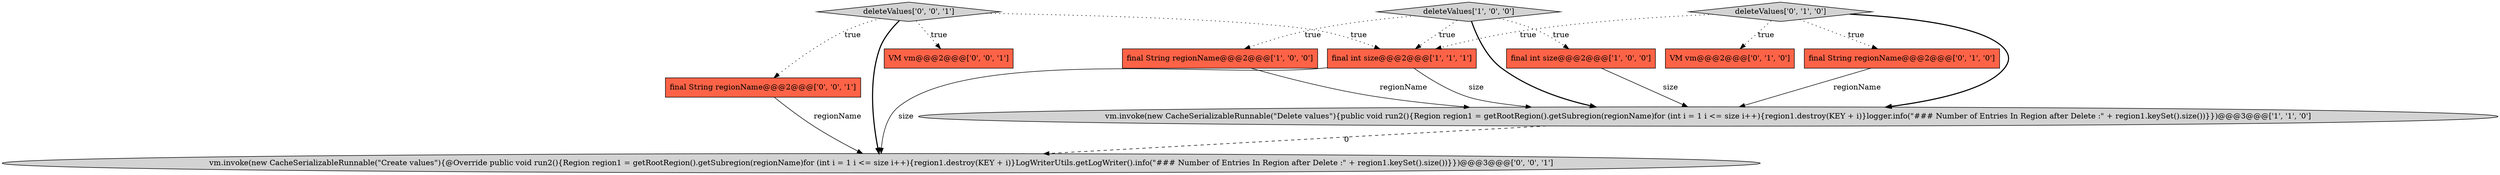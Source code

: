digraph {
10 [style = filled, label = "vm.invoke(new CacheSerializableRunnable(\"Create values\"){@Override public void run2(){Region region1 = getRootRegion().getSubregion(regionName)for (int i = 1 i <= size i++){region1.destroy(KEY + i)}LogWriterUtils.getLogWriter().info(\"### Number of Entries In Region after Delete :\" + region1.keySet().size())}})@@@3@@@['0', '0', '1']", fillcolor = lightgray, shape = ellipse image = "AAA0AAABBB3BBB"];
5 [style = filled, label = "VM vm@@@2@@@['0', '1', '0']", fillcolor = tomato, shape = box image = "AAA0AAABBB2BBB"];
6 [style = filled, label = "final String regionName@@@2@@@['0', '1', '0']", fillcolor = tomato, shape = box image = "AAA0AAABBB2BBB"];
4 [style = filled, label = "final int size@@@2@@@['1', '1', '1']", fillcolor = tomato, shape = box image = "AAA0AAABBB1BBB"];
9 [style = filled, label = "VM vm@@@2@@@['0', '0', '1']", fillcolor = tomato, shape = box image = "AAA0AAABBB3BBB"];
1 [style = filled, label = "deleteValues['1', '0', '0']", fillcolor = lightgray, shape = diamond image = "AAA0AAABBB1BBB"];
8 [style = filled, label = "final String regionName@@@2@@@['0', '0', '1']", fillcolor = tomato, shape = box image = "AAA0AAABBB3BBB"];
3 [style = filled, label = "final int size@@@2@@@['1', '0', '0']", fillcolor = tomato, shape = box image = "AAA0AAABBB1BBB"];
11 [style = filled, label = "deleteValues['0', '0', '1']", fillcolor = lightgray, shape = diamond image = "AAA0AAABBB3BBB"];
2 [style = filled, label = "final String regionName@@@2@@@['1', '0', '0']", fillcolor = tomato, shape = box image = "AAA0AAABBB1BBB"];
7 [style = filled, label = "deleteValues['0', '1', '0']", fillcolor = lightgray, shape = diamond image = "AAA0AAABBB2BBB"];
0 [style = filled, label = "vm.invoke(new CacheSerializableRunnable(\"Delete values\"){public void run2(){Region region1 = getRootRegion().getSubregion(regionName)for (int i = 1 i <= size i++){region1.destroy(KEY + i)}logger.info(\"### Number of Entries In Region after Delete :\" + region1.keySet().size())}})@@@3@@@['1', '1', '0']", fillcolor = lightgray, shape = ellipse image = "AAA0AAABBB1BBB"];
3->0 [style = solid, label="size"];
1->2 [style = dotted, label="true"];
11->4 [style = dotted, label="true"];
11->9 [style = dotted, label="true"];
2->0 [style = solid, label="regionName"];
11->8 [style = dotted, label="true"];
8->10 [style = solid, label="regionName"];
1->3 [style = dotted, label="true"];
11->10 [style = bold, label=""];
7->4 [style = dotted, label="true"];
0->10 [style = dashed, label="0"];
4->0 [style = solid, label="size"];
1->4 [style = dotted, label="true"];
6->0 [style = solid, label="regionName"];
7->0 [style = bold, label=""];
7->6 [style = dotted, label="true"];
1->0 [style = bold, label=""];
7->5 [style = dotted, label="true"];
4->10 [style = solid, label="size"];
}
